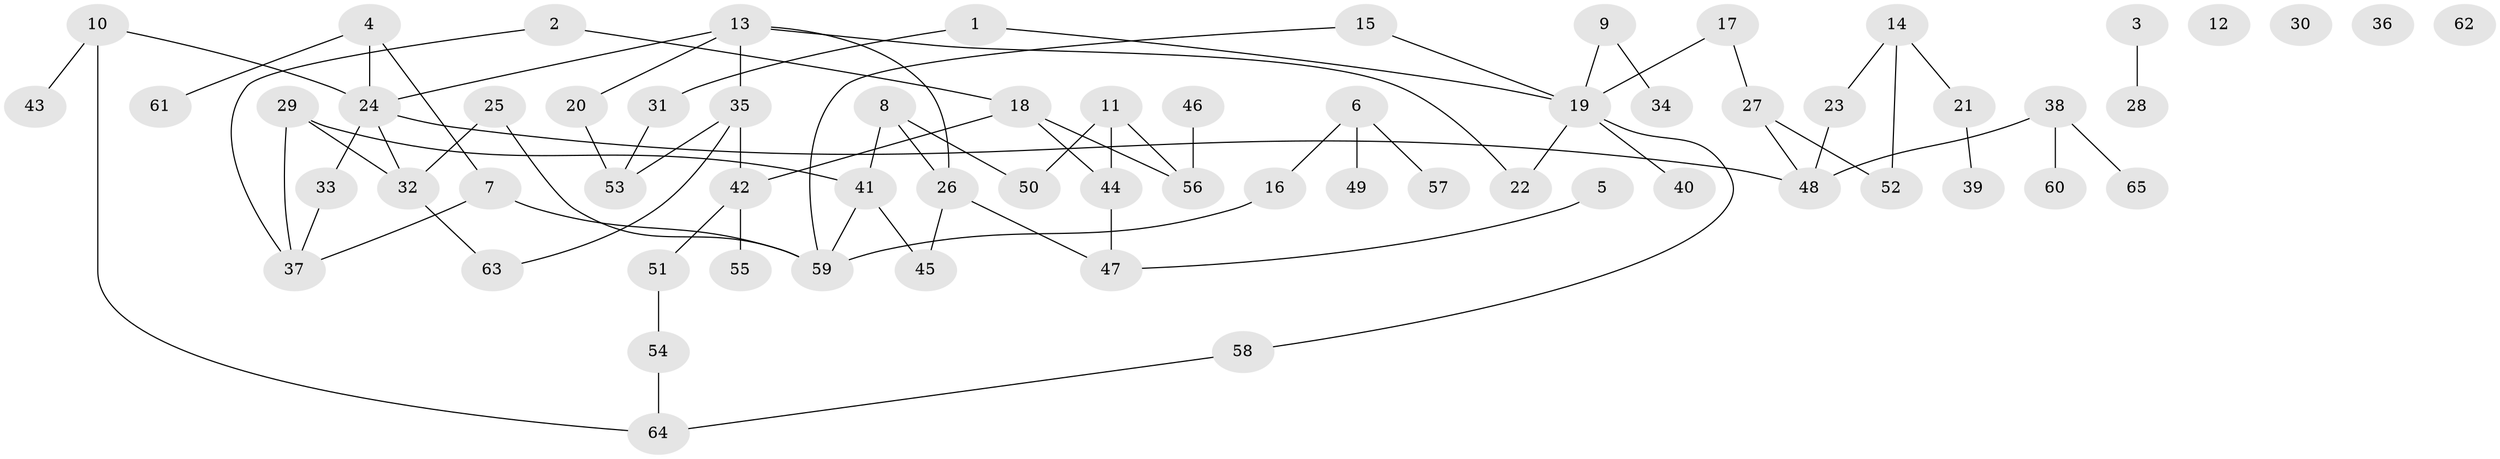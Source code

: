 // Generated by graph-tools (version 1.1) at 2025/49/03/09/25 03:49:14]
// undirected, 65 vertices, 77 edges
graph export_dot {
graph [start="1"]
  node [color=gray90,style=filled];
  1;
  2;
  3;
  4;
  5;
  6;
  7;
  8;
  9;
  10;
  11;
  12;
  13;
  14;
  15;
  16;
  17;
  18;
  19;
  20;
  21;
  22;
  23;
  24;
  25;
  26;
  27;
  28;
  29;
  30;
  31;
  32;
  33;
  34;
  35;
  36;
  37;
  38;
  39;
  40;
  41;
  42;
  43;
  44;
  45;
  46;
  47;
  48;
  49;
  50;
  51;
  52;
  53;
  54;
  55;
  56;
  57;
  58;
  59;
  60;
  61;
  62;
  63;
  64;
  65;
  1 -- 19;
  1 -- 31;
  2 -- 18;
  2 -- 37;
  3 -- 28;
  4 -- 7;
  4 -- 24;
  4 -- 61;
  5 -- 47;
  6 -- 16;
  6 -- 49;
  6 -- 57;
  7 -- 37;
  7 -- 59;
  8 -- 26;
  8 -- 41;
  8 -- 50;
  9 -- 19;
  9 -- 34;
  10 -- 24;
  10 -- 43;
  10 -- 64;
  11 -- 44;
  11 -- 50;
  11 -- 56;
  13 -- 20;
  13 -- 22;
  13 -- 24;
  13 -- 26;
  13 -- 35;
  14 -- 21;
  14 -- 23;
  14 -- 52;
  15 -- 19;
  15 -- 59;
  16 -- 59;
  17 -- 19;
  17 -- 27;
  18 -- 42;
  18 -- 44;
  18 -- 56;
  19 -- 22;
  19 -- 40;
  19 -- 58;
  20 -- 53;
  21 -- 39;
  23 -- 48;
  24 -- 32;
  24 -- 33;
  24 -- 48;
  25 -- 32;
  25 -- 59;
  26 -- 45;
  26 -- 47;
  27 -- 48;
  27 -- 52;
  29 -- 32;
  29 -- 37;
  29 -- 41;
  31 -- 53;
  32 -- 63;
  33 -- 37;
  35 -- 42;
  35 -- 53;
  35 -- 63;
  38 -- 48;
  38 -- 60;
  38 -- 65;
  41 -- 45;
  41 -- 59;
  42 -- 51;
  42 -- 55;
  44 -- 47;
  46 -- 56;
  51 -- 54;
  54 -- 64;
  58 -- 64;
}
